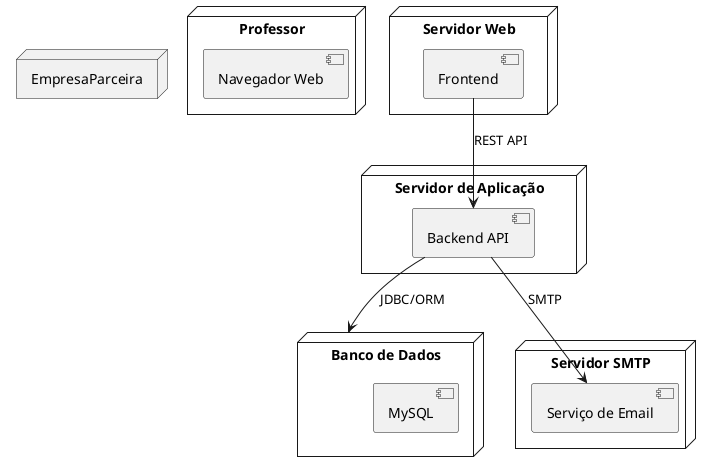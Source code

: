 
@startuml Diagrma de Implantação


node "Professor" {
  [Navegador Web]
}

node "EmpresaParceira" {
  [Navegador Web]
}

node "Servidor Web" {
  [Frontend]
}

node "Servidor de Aplicação" {
  [Backend API]
}

node "Banco de Dados" {
  [MySQL]
}

node "Servidor SMTP" {
  [Serviço de Email]
}

[Frontend] --> [Backend API] : REST API

[Backend API] --> [Banco de Dados] : JDBC/ORM
[Backend API] --> [Serviço de Email] : SMTP
@enduml
